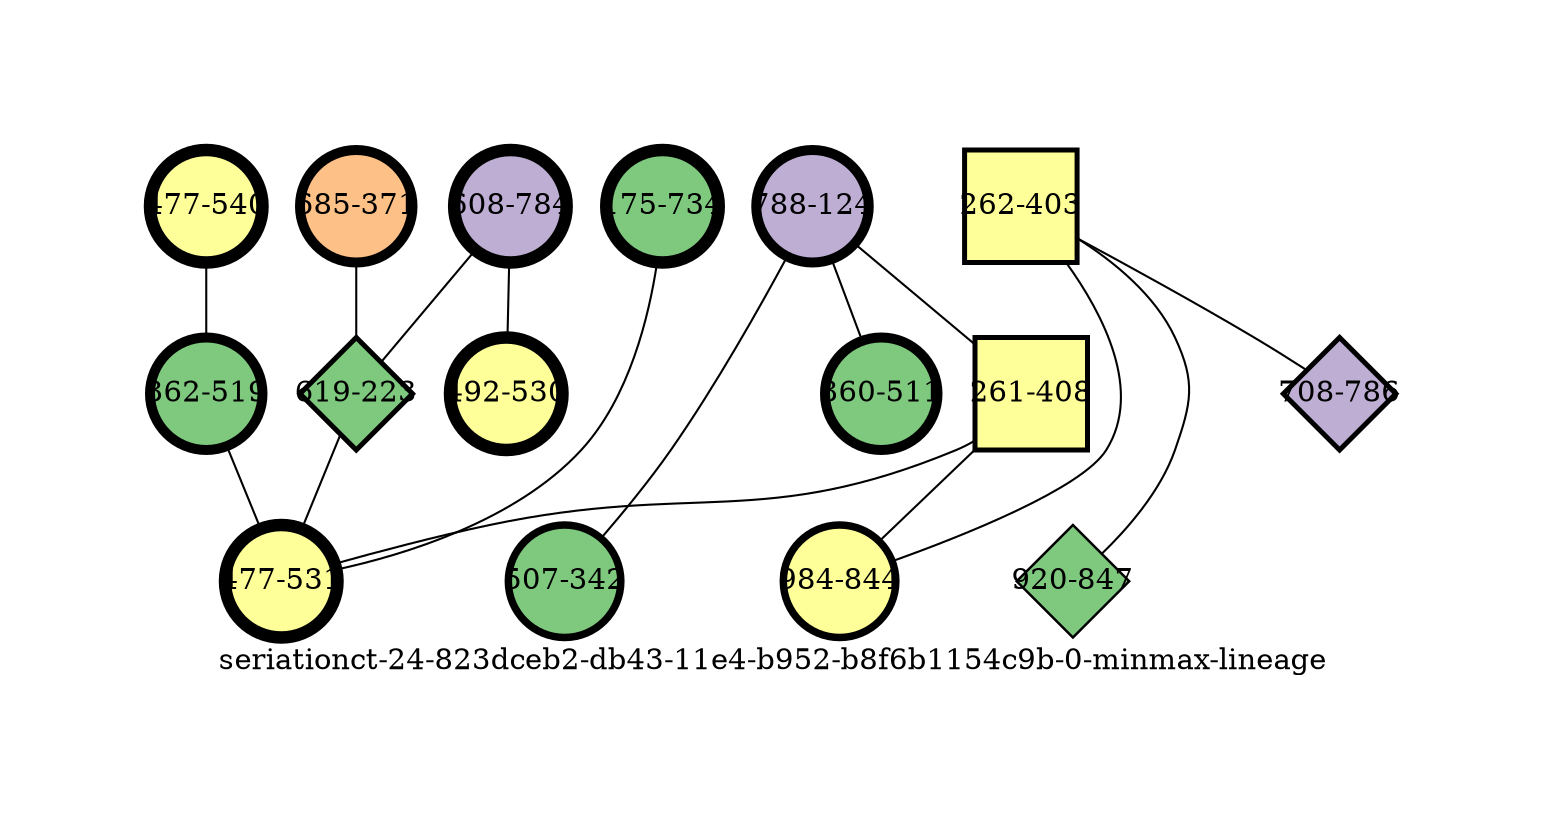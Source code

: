 strict graph "seriationct-24-823dceb2-db43-11e4-b952-b8f6b1154c9b-0-minmax-lineage" {
labelloc=b;
ratio=auto;
pad="1.0";
label="seriationct-24-823dceb2-db43-11e4-b952-b8f6b1154c9b-0-minmax-lineage";
node [width="0.75", style=filled, fixedsize=true, height="0.75", shape=circle, label=""];
0 [xCoordinate="734.0", appears_in_slice=5, yCoordinate="175.0", colorscheme=accent5, lineage_id=0, short_label="175-734", label="175-734", shape=circle, cluster_id=0, fillcolor=1, size="500.0", id=0, penwidth="6.0"];
1 [xCoordinate="784.0", appears_in_slice=5, yCoordinate="608.0", colorscheme=accent5, lineage_id=0, short_label="608-784", label="608-784", shape=circle, cluster_id=1, fillcolor=2, size="500.0", id=2, penwidth="6.0"];
2 [xCoordinate="540.0", appears_in_slice=5, yCoordinate="477.0", colorscheme=accent5, lineage_id=0, short_label="477-540", label="477-540", shape=circle, cluster_id=3, fillcolor=4, size="500.0", id=3, penwidth="6.0"];
3 [xCoordinate="124.0", appears_in_slice=4, yCoordinate="788.0", colorscheme=accent5, lineage_id=0, short_label="788-124", label="788-124", shape=circle, cluster_id=1, fillcolor=2, size="500.0", id=4, penwidth="4.8"];
4 [xCoordinate="403.0", appears_in_slice=2, yCoordinate="262.0", colorscheme=accent5, lineage_id=1, short_label="262-403", label="262-403", shape=square, cluster_id=3, fillcolor=4, size="500.0", id=5, penwidth="2.4"];
5 [xCoordinate="342.0", appears_in_slice=3, yCoordinate="507.0", colorscheme=accent5, lineage_id=0, short_label="507-342", label="507-342", shape=circle, cluster_id=0, fillcolor=1, size="500.0", id=6, penwidth="3.6"];
6 [xCoordinate="519.0", appears_in_slice=4, yCoordinate="362.0", colorscheme=accent5, lineage_id=0, short_label="362-519", label="362-519", shape=circle, cluster_id=0, fillcolor=1, size="500.0", id=7, penwidth="4.8"];
7 [xCoordinate="786.0", appears_in_slice=2, yCoordinate="708.0", colorscheme=accent5, lineage_id=2, short_label="708-786", label="708-786", shape=diamond, cluster_id=1, fillcolor=2, size="500.0", id=8, penwidth="2.4"];
8 [xCoordinate="371.0", appears_in_slice=4, yCoordinate="685.0", colorscheme=accent5, lineage_id=0, short_label="685-371", label="685-371", shape=circle, cluster_id=2, fillcolor=3, size="500.0", id=9, penwidth="4.8"];
9 [xCoordinate="530.0", appears_in_slice=5, yCoordinate="492.0", colorscheme=accent5, lineage_id=0, short_label="492-530", label="492-530", shape=circle, cluster_id=3, fillcolor=4, size="500.0", id=10, penwidth="6.0"];
10 [xCoordinate="511.0", appears_in_slice=4, yCoordinate="360.0", colorscheme=accent5, lineage_id=0, short_label="360-511", label="360-511", shape=circle, cluster_id=0, fillcolor=1, size="500.0", id=11, penwidth="4.8"];
11 [xCoordinate="408.0", appears_in_slice=2, yCoordinate="261.0", colorscheme=accent5, lineage_id=1, short_label="261-408", label="261-408", shape=square, cluster_id=3, fillcolor=4, size="500.0", id=12, penwidth="2.4"];
12 [xCoordinate="844.0", appears_in_slice=3, yCoordinate="984.0", colorscheme=accent5, lineage_id=0, short_label="984-844", label="984-844", shape=circle, cluster_id=3, fillcolor=4, size="500.0", id=13, penwidth="3.6"];
13 [xCoordinate="223.0", appears_in_slice=2, yCoordinate="619.0", colorscheme=accent5, lineage_id=2, short_label="619-223", label="619-223", shape=diamond, cluster_id=0, fillcolor=1, size="500.0", id=1, penwidth="2.4"];
14 [xCoordinate="847.0", appears_in_slice=1, yCoordinate="920.0", colorscheme=accent5, lineage_id=2, short_label="920-847", label="920-847", shape=diamond, cluster_id=0, fillcolor=1, size="500.0", id=15, penwidth="1.2"];
15 [xCoordinate="531.0", appears_in_slice=5, yCoordinate="477.0", colorscheme=accent5, lineage_id=0, short_label="477-531", label="477-531", shape=circle, cluster_id=3, fillcolor=4, size="500.0", id=14, penwidth="6.0"];
0 -- 15  [inverseweight="1.78550932829", weight="0.560064282025"];
1 -- 9  [inverseweight="21.1666878334", weight="0.0472440472441"];
1 -- 13  [inverseweight="1.53841056239", weight="0.650021538105"];
2 -- 6  [inverseweight="1.61779261073", weight="0.618126200707"];
3 -- 10  [inverseweight="2.53100488998", weight="0.395099987345"];
3 -- 11  [inverseweight="2.82148353331", weight="0.35442347552"];
3 -- 5  [inverseweight="4.44870846049", weight="0.224784341092"];
4 -- 12  [inverseweight="1.74138879173", weight="0.57425429907"];
4 -- 14  [inverseweight="1.47463756756", weight="0.678132730371"];
4 -- 7  [inverseweight="2.14203982644", weight="0.466844727934"];
6 -- 15  [inverseweight="2.19814730296", weight="0.454928565821"];
8 -- 13  [inverseweight="2.66062857006", weight="0.375851034321"];
11 -- 12  [inverseweight="2.13111615579", weight="0.469237679646"];
11 -- 15  [inverseweight="2.14483655853", weight="0.466235991747"];
13 -- 15  [inverseweight="1.84207362671", weight="0.542866466085"];
}
